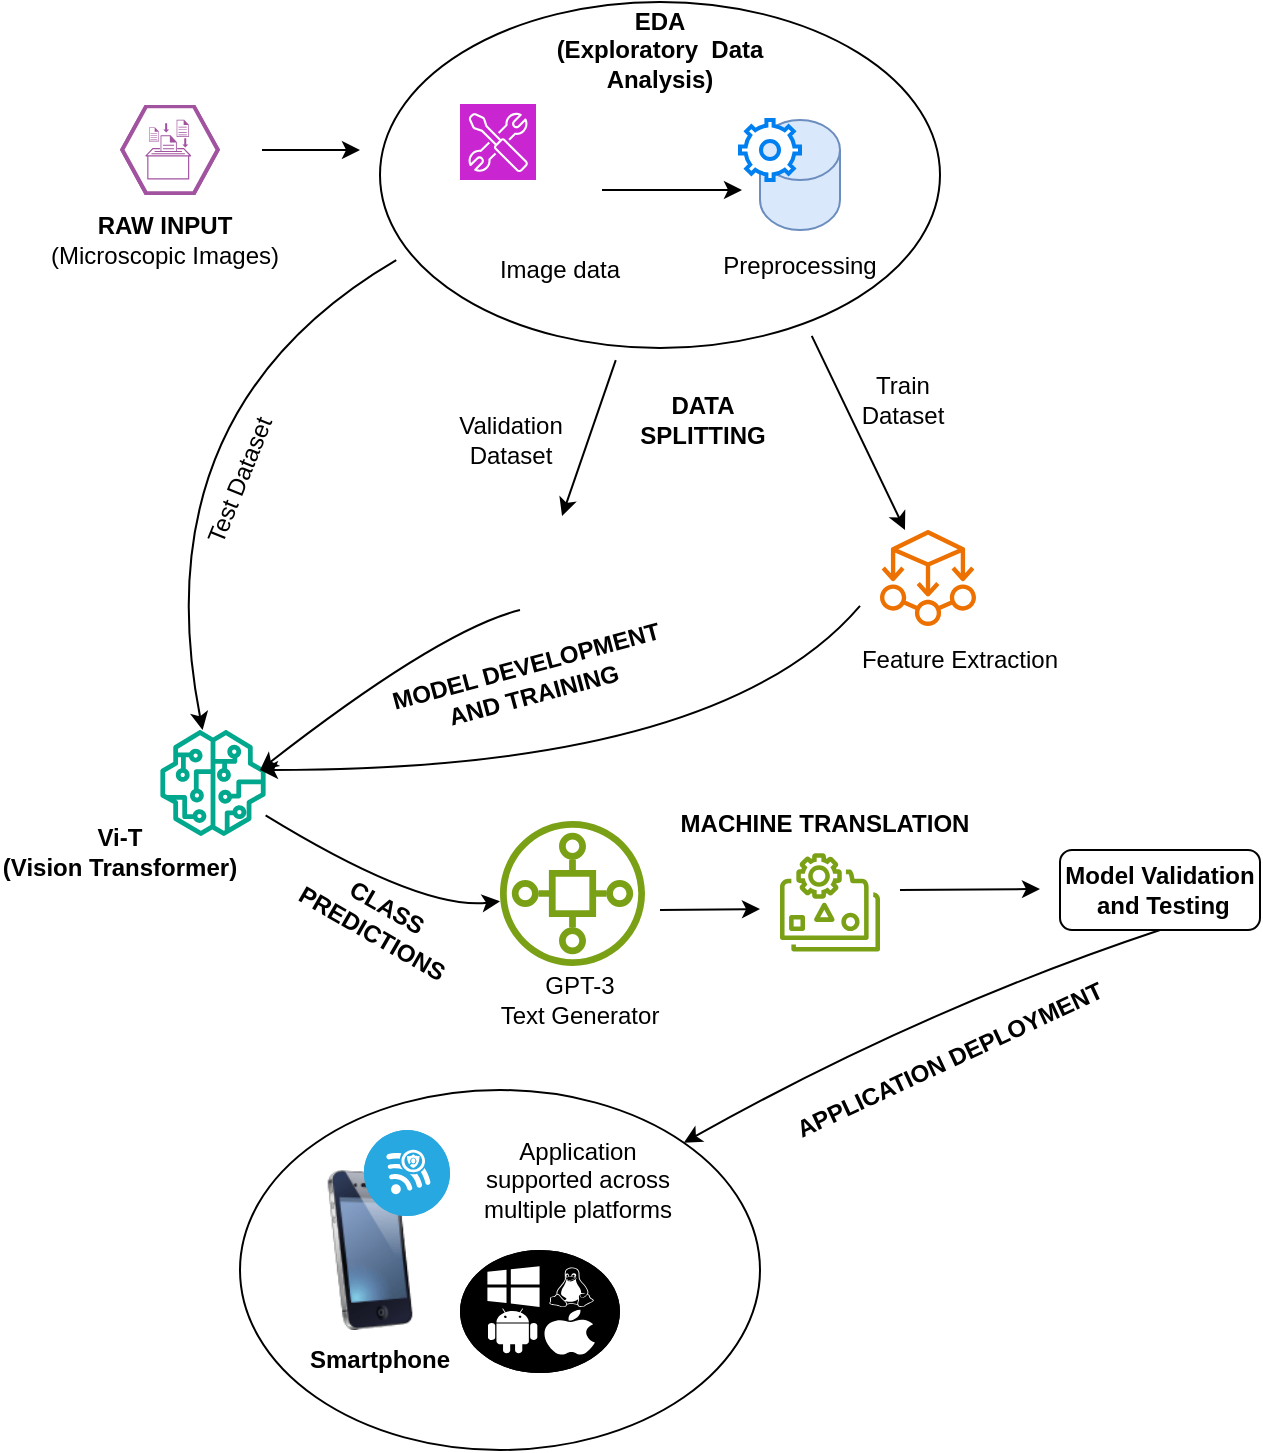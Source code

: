 <mxfile version="24.5.4" type="github">
  <diagram name="Page-1" id="2YBvvXClWsGukQMizWep">
    <mxGraphModel dx="828" dy="481" grid="1" gridSize="10" guides="1" tooltips="1" connect="1" arrows="1" fold="1" page="1" pageScale="1" pageWidth="850" pageHeight="1100" background="none" math="0" shadow="0">
      <root>
        <mxCell id="0" />
        <mxCell id="1" parent="0" />
        <mxCell id="2dmpp8sBlBEj3byJu3uw-21" value="" style="ellipse;whiteSpace=wrap;html=1;" parent="1" vertex="1">
          <mxGeometry x="200" y="570" width="260" height="180" as="geometry" />
        </mxCell>
        <mxCell id="2dmpp8sBlBEj3byJu3uw-17" value="" style="ellipse;whiteSpace=wrap;html=1;" parent="1" vertex="1">
          <mxGeometry x="270" y="26" width="280" height="173" as="geometry" />
        </mxCell>
        <mxCell id="2dmpp8sBlBEj3byJu3uw-2" value="" style="shape=cylinder3;whiteSpace=wrap;html=1;boundedLbl=1;backgroundOutline=1;size=15;fillColor=#dae8fc;strokeColor=#6c8ebf;" parent="1" vertex="1">
          <mxGeometry x="460" y="85" width="40" height="55" as="geometry" />
        </mxCell>
        <mxCell id="2dmpp8sBlBEj3byJu3uw-3" style="edgeStyle=orthogonalEdgeStyle;rounded=0;orthogonalLoop=1;jettySize=auto;html=1;exitX=1;exitY=0.5;exitDx=0;exitDy=0;" parent="1" edge="1">
          <mxGeometry relative="1" as="geometry">
            <mxPoint x="451" y="120" as="targetPoint" />
            <mxPoint x="381" y="120" as="sourcePoint" />
          </mxGeometry>
        </mxCell>
        <mxCell id="2dmpp8sBlBEj3byJu3uw-4" value="" style="shape=image;html=1;verticalAlign=top;verticalLabelPosition=bottom;labelBackgroundColor=#ffffff;imageAspect=0;aspect=fixed;image=https://cdn0.iconfinder.com/data/icons/web-development-and-studio/512/46_Analysis_analytic_analytics_chart_data_graph-128.png;imageBackground=#FFFFFF;" parent="1" vertex="1">
          <mxGeometry x="300" y="85" width="70" height="70" as="geometry" />
        </mxCell>
        <mxCell id="2dmpp8sBlBEj3byJu3uw-6" value="" style="shape=image;html=1;verticalAlign=top;verticalLabelPosition=bottom;labelBackgroundColor=#ffffff;imageAspect=0;aspect=fixed;image=https://cdn0.iconfinder.com/data/icons/web-development-and-studio/512/30_Graph_Analysis_analytic_analytics_chart_data-128.png;imageBackground=#FFFFFF;" parent="1" vertex="1">
          <mxGeometry x="340" y="290" width="48" height="48" as="geometry" />
        </mxCell>
        <mxCell id="2dmpp8sBlBEj3byJu3uw-7" value="" style="html=1;verticalLabelPosition=bottom;align=center;labelBackgroundColor=#ffffff;verticalAlign=top;strokeWidth=2;strokeColor=#0080F0;shadow=0;dashed=0;shape=mxgraph.ios7.icons.settings;" parent="1" vertex="1">
          <mxGeometry x="450" y="85" width="30" height="30" as="geometry" />
        </mxCell>
        <mxCell id="2dmpp8sBlBEj3byJu3uw-8" value="" style="sketch=0;outlineConnect=0;fontColor=#232F3E;gradientColor=none;fillColor=#ED7100;strokeColor=none;dashed=0;verticalLabelPosition=bottom;verticalAlign=top;align=center;html=1;fontSize=12;fontStyle=0;aspect=fixed;pointerEvents=1;shape=mxgraph.aws4.ec2_aws_microservice_extractor_for_net;" parent="1" vertex="1">
          <mxGeometry x="520" y="290" width="48" height="48" as="geometry" />
        </mxCell>
        <mxCell id="2dmpp8sBlBEj3byJu3uw-9" value="" style="sketch=0;outlineConnect=0;fontColor=#232F3E;gradientColor=none;fillColor=#01A88D;strokeColor=none;dashed=0;verticalLabelPosition=bottom;verticalAlign=top;align=center;html=1;fontSize=12;fontStyle=0;aspect=fixed;pointerEvents=1;shape=mxgraph.aws4.sagemaker_model;" parent="1" vertex="1">
          <mxGeometry x="160" y="390" width="53" height="53" as="geometry" />
        </mxCell>
        <mxCell id="2dmpp8sBlBEj3byJu3uw-10" value="" style="sketch=0;outlineConnect=0;fontColor=#232F3E;gradientColor=none;fillColor=#7AA116;strokeColor=none;dashed=0;verticalLabelPosition=bottom;verticalAlign=top;align=center;html=1;fontSize=12;fontStyle=0;aspect=fixed;pointerEvents=1;shape=mxgraph.aws4.iot_sitewise_asset_model;" parent="1" vertex="1">
          <mxGeometry x="330" y="435.5" width="72.5" height="72.5" as="geometry" />
        </mxCell>
        <mxCell id="2dmpp8sBlBEj3byJu3uw-11" value="&lt;b&gt;Model Validation&lt;/b&gt;&lt;div&gt;&lt;b&gt;&amp;nbsp;and Testing&lt;/b&gt;&lt;/div&gt;" style="rounded=1;whiteSpace=wrap;html=1;" parent="1" vertex="1">
          <mxGeometry x="610" y="450" width="100" height="40" as="geometry" />
        </mxCell>
        <mxCell id="2dmpp8sBlBEj3byJu3uw-12" value="" style="sketch=0;points=[[0,0,0],[0.25,0,0],[0.5,0,0],[0.75,0,0],[1,0,0],[0,1,0],[0.25,1,0],[0.5,1,0],[0.75,1,0],[1,1,0],[0,0.25,0],[0,0.5,0],[0,0.75,0],[1,0.25,0],[1,0.5,0],[1,0.75,0]];outlineConnect=0;fontColor=#232F3E;fillColor=#C925D1;strokeColor=#ffffff;dashed=0;verticalLabelPosition=bottom;verticalAlign=top;align=center;html=1;fontSize=12;fontStyle=0;aspect=fixed;shape=mxgraph.aws4.resourceIcon;resIcon=mxgraph.aws4.developer_tools;" parent="1" vertex="1">
          <mxGeometry x="310" y="77" width="38" height="38" as="geometry" />
        </mxCell>
        <mxCell id="2dmpp8sBlBEj3byJu3uw-15" value="" style="verticalLabelPosition=bottom;sketch=0;html=1;fillColor=#A153A0;strokeColor=#ffffff;verticalAlign=top;align=center;points=[[0,0.5,0],[0.125,0.25,0],[0.25,0,0],[0.5,0,0],[0.75,0,0],[0.875,0.25,0],[1,0.5,0],[0.875,0.75,0],[0.75,1,0],[0.5,1,0],[0.125,0.75,0]];pointerEvents=1;shape=mxgraph.cisco_safe.compositeIcon;bgIcon=mxgraph.cisco_safe.design.blank_device;resIcon=mxgraph.cisco_safe.design.log_collector_2;" parent="1" vertex="1">
          <mxGeometry x="140" y="77.5" width="50" height="45" as="geometry" />
        </mxCell>
        <mxCell id="2dmpp8sBlBEj3byJu3uw-16" value="&lt;b&gt;RAW INPUT&lt;/b&gt;&lt;div&gt;(Microscopic Images)&lt;/div&gt;" style="text;html=1;align=center;verticalAlign=middle;whiteSpace=wrap;rounded=0;" parent="1" vertex="1">
          <mxGeometry x="100" y="130" width="125" height="30" as="geometry" />
        </mxCell>
        <mxCell id="2dmpp8sBlBEj3byJu3uw-18" value="" style="image;html=1;image=img/lib/clip_art/telecommunication/iPhone_128x128.png" parent="1" vertex="1">
          <mxGeometry x="225" y="610" width="80" height="80" as="geometry" />
        </mxCell>
        <mxCell id="2dmpp8sBlBEj3byJu3uw-19" value="" style="fillColor=#000000;verticalLabelPosition=bottom;sketch=0;html=1;strokeColor=#ffffff;verticalAlign=top;align=center;points=[[0.145,0.145,0],[0.5,0,0],[0.855,0.145,0],[1,0.5,0],[0.855,0.855,0],[0.5,1,0],[0.145,0.855,0],[0,0.5,0]];pointerEvents=1;shape=mxgraph.cisco_safe.compositeIcon;bgIcon=ellipse;resIcon=mxgraph.cisco_safe.capability.standardized_system_images;" parent="1" vertex="1">
          <mxGeometry x="310" y="650" width="80" height="61.5" as="geometry" />
        </mxCell>
        <mxCell id="2dmpp8sBlBEj3byJu3uw-20" value="" style="fillColor=#28A8E0;verticalLabelPosition=bottom;sketch=0;html=1;strokeColor=#ffffff;verticalAlign=top;align=center;points=[[0.145,0.145,0],[0.5,0,0],[0.855,0.145,0],[1,0.5,0],[0.855,0.855,0],[0.5,1,0],[0.145,0.855,0],[0,0.5,0]];pointerEvents=1;shape=mxgraph.cisco_safe.compositeIcon;bgIcon=ellipse;resIcon=mxgraph.cisco_safe.capability.wireless_intrusion_prevention_system;" parent="1" vertex="1">
          <mxGeometry x="262" y="590" width="43" height="43" as="geometry" />
        </mxCell>
        <mxCell id="2dmpp8sBlBEj3byJu3uw-22" value="Application supported across multiple platforms" style="text;html=1;align=center;verticalAlign=middle;whiteSpace=wrap;rounded=0;" parent="1" vertex="1">
          <mxGeometry x="314" y="600" width="110" height="30" as="geometry" />
        </mxCell>
        <mxCell id="2dmpp8sBlBEj3byJu3uw-23" value="&lt;b&gt;EDA&lt;/b&gt;&lt;div&gt;&lt;b&gt;(Exploratory&amp;nbsp; Data Analysis)&lt;/b&gt;&lt;/div&gt;" style="text;html=1;align=center;verticalAlign=middle;whiteSpace=wrap;rounded=0;" parent="1" vertex="1">
          <mxGeometry x="330" y="30" width="160" height="40" as="geometry" />
        </mxCell>
        <mxCell id="2dmpp8sBlBEj3byJu3uw-24" value="Image data" style="text;html=1;align=center;verticalAlign=middle;whiteSpace=wrap;rounded=0;" parent="1" vertex="1">
          <mxGeometry x="320" y="145" width="80" height="30" as="geometry" />
        </mxCell>
        <mxCell id="2dmpp8sBlBEj3byJu3uw-25" value="Preprocessing" style="text;html=1;align=center;verticalAlign=middle;whiteSpace=wrap;rounded=0;" parent="1" vertex="1">
          <mxGeometry x="450" y="142.5" width="60" height="30" as="geometry" />
        </mxCell>
        <mxCell id="2dmpp8sBlBEj3byJu3uw-26" style="edgeStyle=orthogonalEdgeStyle;rounded=0;orthogonalLoop=1;jettySize=auto;html=1;exitX=1;exitY=0.5;exitDx=0;exitDy=0;" parent="1" edge="1">
          <mxGeometry relative="1" as="geometry">
            <mxPoint x="260" y="100" as="targetPoint" />
            <mxPoint x="211" y="100" as="sourcePoint" />
          </mxGeometry>
        </mxCell>
        <mxCell id="2dmpp8sBlBEj3byJu3uw-32" value="" style="endArrow=classic;html=1;rounded=0;exitX=0.771;exitY=0.965;exitDx=0;exitDy=0;exitPerimeter=0;" parent="1" source="2dmpp8sBlBEj3byJu3uw-17" target="2dmpp8sBlBEj3byJu3uw-8" edge="1">
          <mxGeometry width="50" height="50" relative="1" as="geometry">
            <mxPoint x="550" y="210" as="sourcePoint" />
            <mxPoint x="456" y="294" as="targetPoint" />
          </mxGeometry>
        </mxCell>
        <mxCell id="2dmpp8sBlBEj3byJu3uw-36" value="" style="curved=1;endArrow=classic;html=1;rounded=0;exitX=0.029;exitY=0.746;exitDx=0;exitDy=0;exitPerimeter=0;" parent="1" source="2dmpp8sBlBEj3byJu3uw-17" target="2dmpp8sBlBEj3byJu3uw-9" edge="1">
          <mxGeometry width="50" height="50" relative="1" as="geometry">
            <mxPoint x="330" y="230" as="sourcePoint" />
            <mxPoint x="150" y="370" as="targetPoint" />
            <Array as="points">
              <mxPoint x="150" y="230" />
            </Array>
          </mxGeometry>
        </mxCell>
        <mxCell id="2dmpp8sBlBEj3byJu3uw-37" value="" style="curved=1;endArrow=classic;html=1;rounded=0;" parent="1" edge="1">
          <mxGeometry width="50" height="50" relative="1" as="geometry">
            <mxPoint x="510" y="327.895" as="sourcePoint" />
            <mxPoint x="210" y="410" as="targetPoint" />
            <Array as="points">
              <mxPoint x="440" y="410" />
            </Array>
          </mxGeometry>
        </mxCell>
        <mxCell id="2dmpp8sBlBEj3byJu3uw-41" value="GPT-3&lt;div&gt;Text Generator&lt;/div&gt;" style="text;html=1;align=center;verticalAlign=middle;whiteSpace=wrap;rounded=0;" parent="1" vertex="1">
          <mxGeometry x="320" y="510" width="100" height="30" as="geometry" />
        </mxCell>
        <mxCell id="2dmpp8sBlBEj3byJu3uw-43" value="" style="curved=1;endArrow=classic;html=1;rounded=0;" parent="1" source="2dmpp8sBlBEj3byJu3uw-9" target="2dmpp8sBlBEj3byJu3uw-10" edge="1">
          <mxGeometry width="50" height="50" relative="1" as="geometry">
            <mxPoint x="260" y="510" as="sourcePoint" />
            <mxPoint x="310" y="460" as="targetPoint" />
            <Array as="points">
              <mxPoint x="290" y="480" />
            </Array>
          </mxGeometry>
        </mxCell>
        <mxCell id="2dmpp8sBlBEj3byJu3uw-44" value="&lt;b&gt;Vi-T&lt;/b&gt;&lt;div&gt;&lt;b&gt;(Vision Transformer)&lt;/b&gt;&lt;/div&gt;" style="text;html=1;align=center;verticalAlign=middle;whiteSpace=wrap;rounded=0;" parent="1" vertex="1">
          <mxGeometry x="80" y="435.5" width="120" height="30" as="geometry" />
        </mxCell>
        <mxCell id="2dmpp8sBlBEj3byJu3uw-46" value="" style="curved=1;endArrow=classic;html=1;rounded=0;" parent="1" edge="1">
          <mxGeometry width="50" height="50" relative="1" as="geometry">
            <mxPoint x="340" y="330" as="sourcePoint" />
            <mxPoint x="210" y="410" as="targetPoint" />
            <Array as="points">
              <mxPoint x="300" y="340" />
            </Array>
          </mxGeometry>
        </mxCell>
        <mxCell id="2dmpp8sBlBEj3byJu3uw-47" value="" style="endArrow=classic;html=1;rounded=0;" parent="1" edge="1">
          <mxGeometry width="50" height="50" relative="1" as="geometry">
            <mxPoint x="530" y="470" as="sourcePoint" />
            <mxPoint x="600" y="469.5" as="targetPoint" />
          </mxGeometry>
        </mxCell>
        <mxCell id="2dmpp8sBlBEj3byJu3uw-48" value="&lt;b&gt;MODEL DEVELOPMENT AND TRAINING&lt;/b&gt;" style="text;html=1;align=center;verticalAlign=middle;whiteSpace=wrap;rounded=0;rotation=-15;" parent="1" vertex="1">
          <mxGeometry x="265" y="350" width="160" height="30" as="geometry" />
        </mxCell>
        <mxCell id="2dmpp8sBlBEj3byJu3uw-49" value="Feature Extraction" style="text;html=1;align=center;verticalAlign=middle;whiteSpace=wrap;rounded=0;" parent="1" vertex="1">
          <mxGeometry x="500" y="340" width="120" height="30" as="geometry" />
        </mxCell>
        <mxCell id="2dmpp8sBlBEj3byJu3uw-50" value="Test Dataset" style="text;html=1;align=center;verticalAlign=middle;whiteSpace=wrap;rounded=0;rotation=-68;" parent="1" vertex="1">
          <mxGeometry x="140" y="250" width="120" height="30" as="geometry" />
        </mxCell>
        <mxCell id="2dmpp8sBlBEj3byJu3uw-51" value="Validation Dataset" style="text;html=1;align=center;verticalAlign=middle;whiteSpace=wrap;rounded=0;" parent="1" vertex="1">
          <mxGeometry x="297.5" y="230" width="75" height="30" as="geometry" />
        </mxCell>
        <mxCell id="2dmpp8sBlBEj3byJu3uw-54" value="Train Dataset" style="text;html=1;align=center;verticalAlign=middle;whiteSpace=wrap;rounded=0;" parent="1" vertex="1">
          <mxGeometry x="500" y="210" width="62.5" height="30" as="geometry" />
        </mxCell>
        <mxCell id="2dmpp8sBlBEj3byJu3uw-55" value="" style="curved=1;endArrow=classic;html=1;rounded=0;entryX=1;entryY=0;entryDx=0;entryDy=0;exitX=0.5;exitY=1;exitDx=0;exitDy=0;" parent="1" source="2dmpp8sBlBEj3byJu3uw-11" target="2dmpp8sBlBEj3byJu3uw-21" edge="1">
          <mxGeometry width="50" height="50" relative="1" as="geometry">
            <mxPoint x="580" y="500" as="sourcePoint" />
            <mxPoint x="590" y="580" as="targetPoint" />
            <Array as="points">
              <mxPoint x="540" y="530" />
            </Array>
          </mxGeometry>
        </mxCell>
        <mxCell id="2dmpp8sBlBEj3byJu3uw-56" value="&lt;b&gt;Smartphone&lt;/b&gt;" style="text;html=1;align=center;verticalAlign=middle;whiteSpace=wrap;rounded=0;" parent="1" vertex="1">
          <mxGeometry x="220" y="690" width="100" height="30" as="geometry" />
        </mxCell>
        <mxCell id="2dmpp8sBlBEj3byJu3uw-57" value="" style="sketch=0;outlineConnect=0;fontColor=#232F3E;gradientColor=none;fillColor=#7AA116;strokeColor=none;dashed=0;verticalLabelPosition=bottom;verticalAlign=top;align=center;html=1;fontSize=12;fontStyle=0;aspect=fixed;pointerEvents=1;shape=mxgraph.aws4.elastic_file_system_intelligent_tiering;" parent="1" vertex="1">
          <mxGeometry x="470" y="451.5" width="50" height="49.36" as="geometry" />
        </mxCell>
        <mxCell id="2dmpp8sBlBEj3byJu3uw-58" value="&lt;b&gt;MACHINE TRANSLATION&lt;/b&gt;" style="text;html=1;align=center;verticalAlign=middle;whiteSpace=wrap;rounded=0;" parent="1" vertex="1">
          <mxGeometry x="415" y="421.5" width="155" height="30" as="geometry" />
        </mxCell>
        <mxCell id="2dmpp8sBlBEj3byJu3uw-59" value="" style="endArrow=classic;html=1;rounded=0;" parent="1" edge="1">
          <mxGeometry width="50" height="50" relative="1" as="geometry">
            <mxPoint x="410" y="480" as="sourcePoint" />
            <mxPoint x="460" y="479.5" as="targetPoint" />
          </mxGeometry>
        </mxCell>
        <mxCell id="2dmpp8sBlBEj3byJu3uw-60" value="&lt;b&gt;APPLICATION DEPLOYMENT&lt;/b&gt;" style="text;html=1;align=center;verticalAlign=middle;whiteSpace=wrap;rounded=0;rotation=-25;" parent="1" vertex="1">
          <mxGeometry x="470" y="540" width="170" height="30" as="geometry" />
        </mxCell>
        <mxCell id="2dmpp8sBlBEj3byJu3uw-61" value="&lt;b&gt;DATA SPLITTING&lt;/b&gt;" style="text;html=1;align=center;verticalAlign=middle;whiteSpace=wrap;rounded=0;" parent="1" vertex="1">
          <mxGeometry x="400" y="220" width="62.5" height="30" as="geometry" />
        </mxCell>
        <mxCell id="2dmpp8sBlBEj3byJu3uw-62" value="&lt;b&gt;CLASS&lt;/b&gt;&lt;div&gt;&lt;b&gt;PREDICTIONS&lt;/b&gt;&lt;/div&gt;" style="text;html=1;align=center;verticalAlign=middle;whiteSpace=wrap;rounded=0;rotation=30;" parent="1" vertex="1">
          <mxGeometry x="220" y="470" width="100" height="30" as="geometry" />
        </mxCell>
        <mxCell id="2dmpp8sBlBEj3byJu3uw-63" value="" style="endArrow=classic;html=1;rounded=0;entryX=0.563;entryY=-0.146;entryDx=0;entryDy=0;entryPerimeter=0;exitX=0.421;exitY=1.035;exitDx=0;exitDy=0;exitPerimeter=0;" parent="1" source="2dmpp8sBlBEj3byJu3uw-17" edge="1">
          <mxGeometry width="50" height="50" relative="1" as="geometry">
            <mxPoint x="384" y="210" as="sourcePoint" />
            <mxPoint x="361.024" y="282.992" as="targetPoint" />
          </mxGeometry>
        </mxCell>
      </root>
    </mxGraphModel>
  </diagram>
</mxfile>
